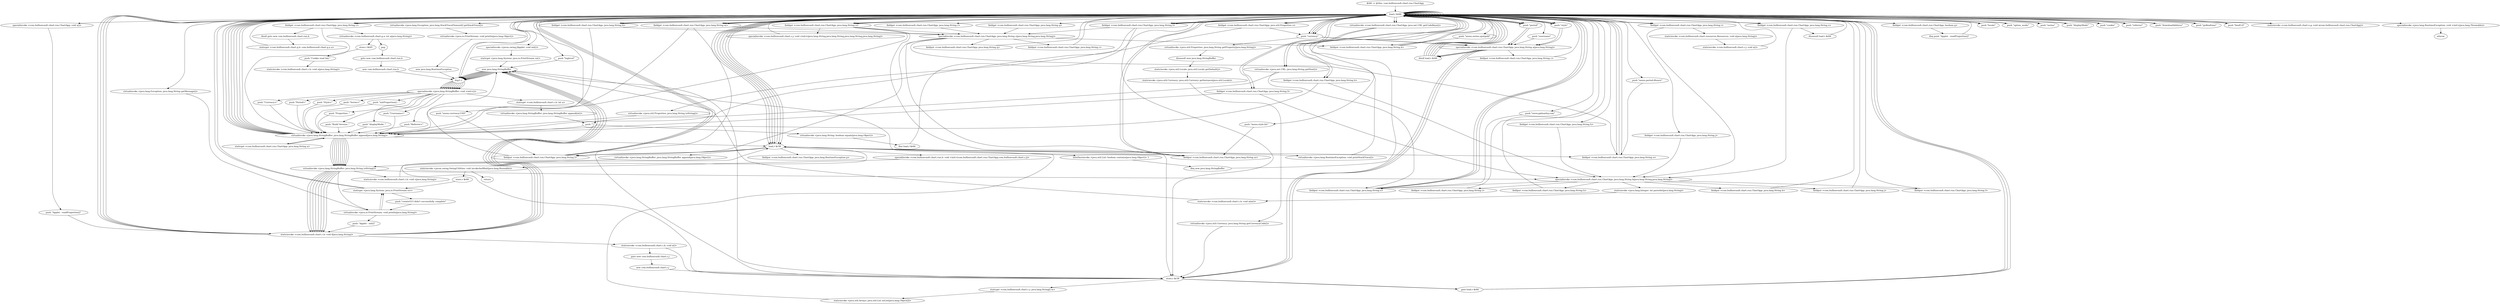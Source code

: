 digraph "" {
    "$r66 := @this: com.bullionvault.chart.run.ChartApp"
    "load.r $r66"
    "$r66 := @this: com.bullionvault.chart.run.ChartApp"->"load.r $r66";
    "specialinvoke <javax.swing.JApplet: void init()>"
    "load.r $r66"->"specialinvoke <javax.swing.JApplet: void init()>";
    "staticget <java.lang.System: java.io.PrintStream out>"
    "specialinvoke <javax.swing.JApplet: void init()>"->"staticget <java.lang.System: java.io.PrintStream out>";
    "new java.lang.StringBuffer"
    "staticget <java.lang.System: java.io.PrintStream out>"->"new java.lang.StringBuffer";
    "dup1.r"
    "new java.lang.StringBuffer"->"dup1.r";
    "specialinvoke <java.lang.StringBuffer: void <init>()>"
    "dup1.r"->"specialinvoke <java.lang.StringBuffer: void <init>()>";
    "push \"Build Version: \""
    "specialinvoke <java.lang.StringBuffer: void <init>()>"->"push \"Build Version: \"";
    "virtualinvoke <java.lang.StringBuffer: java.lang.StringBuffer append(java.lang.String)>"
    "push \"Build Version: \""->"virtualinvoke <java.lang.StringBuffer: java.lang.StringBuffer append(java.lang.String)>";
    "staticget <com.bullionvault.chart.run.ChartApp: java.lang.String a>"
    "virtualinvoke <java.lang.StringBuffer: java.lang.StringBuffer append(java.lang.String)>"->"staticget <com.bullionvault.chart.run.ChartApp: java.lang.String a>";
    "staticget <com.bullionvault.chart.run.ChartApp: java.lang.String a>"->"virtualinvoke <java.lang.StringBuffer: java.lang.StringBuffer append(java.lang.String)>";
    "virtualinvoke <java.lang.StringBuffer: java.lang.String toString()>"
    "virtualinvoke <java.lang.StringBuffer: java.lang.StringBuffer append(java.lang.String)>"->"virtualinvoke <java.lang.StringBuffer: java.lang.String toString()>";
    "virtualinvoke <java.io.PrintStream: void println(java.lang.String)>"
    "virtualinvoke <java.lang.StringBuffer: java.lang.String toString()>"->"virtualinvoke <java.io.PrintStream: void println(java.lang.String)>";
    "push \"Applet - init()\""
    "virtualinvoke <java.io.PrintStream: void println(java.lang.String)>"->"push \"Applet - init()\"";
    "staticinvoke <com.bullionvault.chart.c.h: void f(java.lang.String)>"
    "push \"Applet - init()\""->"staticinvoke <com.bullionvault.chart.c.h: void f(java.lang.String)>";
    "staticinvoke <com.bullionvault.chart.c.h: void f(java.lang.String)>"->"load.r $r66";
    "fieldget <com.bullionvault.chart.run.ChartApp: boolean g>"
    "load.r $r66"->"fieldget <com.bullionvault.chart.run.ChartApp: boolean g>";
    "ifeq push \"Applet - readProperties()\""
    "fieldget <com.bullionvault.chart.run.ChartApp: boolean g>"->"ifeq push \"Applet - readProperties()\"";
    "ifeq push \"Applet - readProperties()\""->"load.r $r66";
    "virtualinvoke <com.bullionvault.chart.run.ChartApp: java.net.URL getCodeBase()>"
    "load.r $r66"->"virtualinvoke <com.bullionvault.chart.run.ChartApp: java.net.URL getCodeBase()>";
    "virtualinvoke <java.net.URL: java.lang.String getHost()>"
    "virtualinvoke <com.bullionvault.chart.run.ChartApp: java.net.URL getCodeBase()>"->"virtualinvoke <java.net.URL: java.lang.String getHost()>";
    "push \"\""
    "virtualinvoke <java.net.URL: java.lang.String getHost()>"->"push \"\"";
    "virtualinvoke <java.lang.String: boolean equals(java.lang.Object)>"
    "push \"\""->"virtualinvoke <java.lang.String: boolean equals(java.lang.Object)>";
    "ifne load.r $r66"
    "virtualinvoke <java.lang.String: boolean equals(java.lang.Object)>"->"ifne load.r $r66";
    "ifne load.r $r66"->"load.r $r66";
    "load.r $r66"->"load.r $r66";
    "load.r $r66"->"virtualinvoke <com.bullionvault.chart.run.ChartApp: java.net.URL getCodeBase()>";
    "virtualinvoke <com.bullionvault.chart.run.ChartApp: java.net.URL getCodeBase()>"->"virtualinvoke <java.net.URL: java.lang.String getHost()>";
    "fieldput <com.bullionvault.chart.run.ChartApp: java.lang.String e>"
    "virtualinvoke <java.net.URL: java.lang.String getHost()>"->"fieldput <com.bullionvault.chart.run.ChartApp: java.lang.String e>";
    "fieldput <com.bullionvault.chart.run.ChartApp: java.lang.String e>"->"load.r $r66";
    "specialinvoke <com.bullionvault.chart.run.ChartApp: void a()>"
    "load.r $r66"->"specialinvoke <com.bullionvault.chart.run.ChartApp: void a()>";
    "push \"Applet - readProperties()\""
    "specialinvoke <com.bullionvault.chart.run.ChartApp: void a()>"->"push \"Applet - readProperties()\"";
    "push \"Applet - readProperties()\""->"staticinvoke <com.bullionvault.chart.c.h: void f(java.lang.String)>";
    "staticinvoke <com.bullionvault.chart.c.h: void f(java.lang.String)>"->"load.r $r66";
    "load.r $r66"->"load.r $r66";
    "push \"locale\""
    "load.r $r66"->"push \"locale\"";
    "push \"locale\""->"load.r $r66";
    "fieldget <com.bullionvault.chart.run.ChartApp: java.lang.String i>"
    "load.r $r66"->"fieldget <com.bullionvault.chart.run.ChartApp: java.lang.String i>";
    "specialinvoke <com.bullionvault.chart.run.ChartApp: java.lang.String b(java.lang.String,java.lang.String)>"
    "fieldget <com.bullionvault.chart.run.ChartApp: java.lang.String i>"->"specialinvoke <com.bullionvault.chart.run.ChartApp: java.lang.String b(java.lang.String,java.lang.String)>";
    "fieldput <com.bullionvault.chart.run.ChartApp: java.lang.String i>"
    "specialinvoke <com.bullionvault.chart.run.ChartApp: java.lang.String b(java.lang.String,java.lang.String)>"->"fieldput <com.bullionvault.chart.run.ChartApp: java.lang.String i>";
    "fieldput <com.bullionvault.chart.run.ChartApp: java.lang.String i>"->"load.r $r66";
    "load.r $r66"->"fieldget <com.bullionvault.chart.run.ChartApp: java.lang.String i>";
    "staticinvoke <com.bullionvault.chart.resources.Resources: void a(java.lang.String)>"
    "fieldget <com.bullionvault.chart.run.ChartApp: java.lang.String i>"->"staticinvoke <com.bullionvault.chart.resources.Resources: void a(java.lang.String)>";
    "staticinvoke <com.bullionvault.chart.c.j: void a()>"
    "staticinvoke <com.bullionvault.chart.resources.Resources: void a(java.lang.String)>"->"staticinvoke <com.bullionvault.chart.c.j: void a()>";
    "staticinvoke <com.bullionvault.chart.c.j: void a()>"->"load.r $r66";
    "load.r $r66"->"load.r $r66";
    "push \"option_mode\""
    "load.r $r66"->"push \"option_mode\"";
    "push \"option_mode\""->"load.r $r66";
    "fieldget <com.bullionvault.chart.run.ChartApp: java.lang.String h>"
    "load.r $r66"->"fieldget <com.bullionvault.chart.run.ChartApp: java.lang.String h>";
    "fieldget <com.bullionvault.chart.run.ChartApp: java.lang.String h>"->"specialinvoke <com.bullionvault.chart.run.ChartApp: java.lang.String b(java.lang.String,java.lang.String)>";
    "fieldput <com.bullionvault.chart.run.ChartApp: java.lang.String h>"
    "specialinvoke <com.bullionvault.chart.run.ChartApp: java.lang.String b(java.lang.String,java.lang.String)>"->"fieldput <com.bullionvault.chart.run.ChartApp: java.lang.String h>";
    "fieldput <com.bullionvault.chart.run.ChartApp: java.lang.String h>"->"load.r $r66";
    "push \"menu.series.spotgold\""
    "load.r $r66"->"push \"menu.series.spotgold\"";
    "fieldput <com.bullionvault.chart.run.ChartApp: java.lang.String k>"
    "push \"menu.series.spotgold\""->"fieldput <com.bullionvault.chart.run.ChartApp: java.lang.String k>";
    "fieldput <com.bullionvault.chart.run.ChartApp: java.lang.String k>"->"load.r $r66";
    "push \"menu.currency.USD\""
    "load.r $r66"->"push \"menu.currency.USD\"";
    "fieldput <com.bullionvault.chart.run.ChartApp: java.lang.String l>"
    "push \"menu.currency.USD\""->"fieldput <com.bullionvault.chart.run.ChartApp: java.lang.String l>";
    "fieldput <com.bullionvault.chart.run.ChartApp: java.lang.String l>"->"load.r $r66";
    "push \"menu.style.hlc\""
    "load.r $r66"->"push \"menu.style.hlc\"";
    "fieldput <com.bullionvault.chart.run.ChartApp: java.lang.String m>"
    "push \"menu.style.hlc\""->"fieldput <com.bullionvault.chart.run.ChartApp: java.lang.String m>";
    "fieldput <com.bullionvault.chart.run.ChartApp: java.lang.String m>"->"load.r $r66";
    "push \"menu.period.6hours\""
    "load.r $r66"->"push \"menu.period.6hours\"";
    "fieldput <com.bullionvault.chart.run.ChartApp: java.lang.String n>"
    "push \"menu.period.6hours\""->"fieldput <com.bullionvault.chart.run.ChartApp: java.lang.String n>";
    "fieldput <com.bullionvault.chart.run.ChartApp: java.lang.String n>"->"load.r $r66";
    "load.r $r66"->"load.r $r66";
    "push \"series\""
    "load.r $r66"->"push \"series\"";
    "push \"series\""->"load.r $r66";
    "fieldget <com.bullionvault.chart.run.ChartApp: java.lang.String k>"
    "load.r $r66"->"fieldget <com.bullionvault.chart.run.ChartApp: java.lang.String k>";
    "specialinvoke <com.bullionvault.chart.run.ChartApp: java.lang.String c(java.lang.String,java.lang.String)>"
    "fieldget <com.bullionvault.chart.run.ChartApp: java.lang.String k>"->"specialinvoke <com.bullionvault.chart.run.ChartApp: java.lang.String c(java.lang.String,java.lang.String)>";
    "specialinvoke <com.bullionvault.chart.run.ChartApp: java.lang.String c(java.lang.String,java.lang.String)>"->"fieldput <com.bullionvault.chart.run.ChartApp: java.lang.String k>";
    "fieldput <com.bullionvault.chart.run.ChartApp: java.lang.String k>"->"load.r $r66";
    "load.r $r66"->"load.r $r66";
    "push \"currency\""
    "load.r $r66"->"push \"currency\"";
    "push \"currency\""->"load.r $r66";
    "fieldget <com.bullionvault.chart.run.ChartApp: java.lang.String l>"
    "load.r $r66"->"fieldget <com.bullionvault.chart.run.ChartApp: java.lang.String l>";
    "fieldget <com.bullionvault.chart.run.ChartApp: java.lang.String l>"->"specialinvoke <com.bullionvault.chart.run.ChartApp: java.lang.String c(java.lang.String,java.lang.String)>";
    "specialinvoke <com.bullionvault.chart.run.ChartApp: java.lang.String c(java.lang.String,java.lang.String)>"->"fieldput <com.bullionvault.chart.run.ChartApp: java.lang.String l>";
    "fieldput <com.bullionvault.chart.run.ChartApp: java.lang.String l>"->"load.r $r66";
    "load.r $r66"->"load.r $r66";
    "push \"style\""
    "load.r $r66"->"push \"style\"";
    "push \"style\""->"load.r $r66";
    "fieldget <com.bullionvault.chart.run.ChartApp: java.lang.String m>"
    "load.r $r66"->"fieldget <com.bullionvault.chart.run.ChartApp: java.lang.String m>";
    "fieldget <com.bullionvault.chart.run.ChartApp: java.lang.String m>"->"specialinvoke <com.bullionvault.chart.run.ChartApp: java.lang.String c(java.lang.String,java.lang.String)>";
    "specialinvoke <com.bullionvault.chart.run.ChartApp: java.lang.String c(java.lang.String,java.lang.String)>"->"fieldput <com.bullionvault.chart.run.ChartApp: java.lang.String m>";
    "fieldput <com.bullionvault.chart.run.ChartApp: java.lang.String m>"->"load.r $r66";
    "load.r $r66"->"load.r $r66";
    "push \"period\""
    "load.r $r66"->"push \"period\"";
    "push \"period\""->"load.r $r66";
    "fieldget <com.bullionvault.chart.run.ChartApp: java.lang.String n>"
    "load.r $r66"->"fieldget <com.bullionvault.chart.run.ChartApp: java.lang.String n>";
    "fieldget <com.bullionvault.chart.run.ChartApp: java.lang.String n>"->"specialinvoke <com.bullionvault.chart.run.ChartApp: java.lang.String c(java.lang.String,java.lang.String)>";
    "specialinvoke <com.bullionvault.chart.run.ChartApp: java.lang.String c(java.lang.String,java.lang.String)>"->"fieldput <com.bullionvault.chart.run.ChartApp: java.lang.String n>";
    "fieldput <com.bullionvault.chart.run.ChartApp: java.lang.String n>"->"load.r $r66";
    "load.r $r66"->"load.r $r66";
    "push \"displayMode\""
    "load.r $r66"->"push \"displayMode\"";
    "push \"displayMode\""->"load.r $r66";
    "fieldget <com.bullionvault.chart.run.ChartApp: java.lang.String b>"
    "load.r $r66"->"fieldget <com.bullionvault.chart.run.ChartApp: java.lang.String b>";
    "fieldget <com.bullionvault.chart.run.ChartApp: java.lang.String b>"->"specialinvoke <com.bullionvault.chart.run.ChartApp: java.lang.String b(java.lang.String,java.lang.String)>";
    "fieldput <com.bullionvault.chart.run.ChartApp: java.lang.String b>"
    "specialinvoke <com.bullionvault.chart.run.ChartApp: java.lang.String b(java.lang.String,java.lang.String)>"->"fieldput <com.bullionvault.chart.run.ChartApp: java.lang.String b>";
    "fieldput <com.bullionvault.chart.run.ChartApp: java.lang.String b>"->"load.r $r66";
    "load.r $r66"->"load.r $r66";
    "push \"cookie\""
    "load.r $r66"->"push \"cookie\"";
    "push \"cookie\""->"load.r $r66";
    "fieldget <com.bullionvault.chart.run.ChartApp: java.lang.String j>"
    "load.r $r66"->"fieldget <com.bullionvault.chart.run.ChartApp: java.lang.String j>";
    "fieldget <com.bullionvault.chart.run.ChartApp: java.lang.String j>"->"specialinvoke <com.bullionvault.chart.run.ChartApp: java.lang.String b(java.lang.String,java.lang.String)>";
    "fieldput <com.bullionvault.chart.run.ChartApp: java.lang.String j>"
    "specialinvoke <com.bullionvault.chart.run.ChartApp: java.lang.String b(java.lang.String,java.lang.String)>"->"fieldput <com.bullionvault.chart.run.ChartApp: java.lang.String j>";
    "fieldput <com.bullionvault.chart.run.ChartApp: java.lang.String j>"->"load.r $r66";
    "load.r $r66"->"load.r $r66";
    "push \"referrer\""
    "load.r $r66"->"push \"referrer\"";
    "push \"referrer\""->"load.r $r66";
    "fieldget <com.bullionvault.chart.run.ChartApp: java.lang.String f>"
    "load.r $r66"->"fieldget <com.bullionvault.chart.run.ChartApp: java.lang.String f>";
    "fieldget <com.bullionvault.chart.run.ChartApp: java.lang.String f>"->"specialinvoke <com.bullionvault.chart.run.ChartApp: java.lang.String b(java.lang.String,java.lang.String)>";
    "fieldput <com.bullionvault.chart.run.ChartApp: java.lang.String f>"
    "specialinvoke <com.bullionvault.chart.run.ChartApp: java.lang.String b(java.lang.String,java.lang.String)>"->"fieldput <com.bullionvault.chart.run.ChartApp: java.lang.String f>";
    "fieldput <com.bullionvault.chart.run.ChartApp: java.lang.String f>"->"load.r $r66";
    "load.r $r66"->"load.r $r66";
    "push \"downloadAddress\""
    "load.r $r66"->"push \"downloadAddress\"";
    "push \"downloadAddress\""->"load.r $r66";
    "fieldget <com.bullionvault.chart.run.ChartApp: java.lang.String e>"
    "load.r $r66"->"fieldget <com.bullionvault.chart.run.ChartApp: java.lang.String e>";
    "fieldget <com.bullionvault.chart.run.ChartApp: java.lang.String e>"->"specialinvoke <com.bullionvault.chart.run.ChartApp: java.lang.String b(java.lang.String,java.lang.String)>";
    "specialinvoke <com.bullionvault.chart.run.ChartApp: java.lang.String b(java.lang.String,java.lang.String)>"->"fieldput <com.bullionvault.chart.run.ChartApp: java.lang.String e>";
    "fieldput <com.bullionvault.chart.run.ChartApp: java.lang.String e>"->"load.r $r66";
    "load.r $r66"->"load.r $r66";
    "push \"goRealtime\""
    "load.r $r66"->"push \"goRealtime\"";
    "push \"goRealtime\""->"load.r $r66";
    "fieldget <com.bullionvault.chart.run.ChartApp: java.lang.String q>"
    "load.r $r66"->"fieldget <com.bullionvault.chart.run.ChartApp: java.lang.String q>";
    "fieldget <com.bullionvault.chart.run.ChartApp: java.lang.String q>"->"specialinvoke <com.bullionvault.chart.run.ChartApp: java.lang.String c(java.lang.String,java.lang.String)>";
    "fieldput <com.bullionvault.chart.run.ChartApp: java.lang.String q>"
    "specialinvoke <com.bullionvault.chart.run.ChartApp: java.lang.String c(java.lang.String,java.lang.String)>"->"fieldput <com.bullionvault.chart.run.ChartApp: java.lang.String q>";
    "fieldput <com.bullionvault.chart.run.ChartApp: java.lang.String q>"->"load.r $r66";
    "load.r $r66"->"load.r $r66";
    "push \"feedUrl\""
    "load.r $r66"->"push \"feedUrl\"";
    "push \"feedUrl\""->"load.r $r66";
    "fieldget <com.bullionvault.chart.run.ChartApp: java.lang.String r>"
    "load.r $r66"->"fieldget <com.bullionvault.chart.run.ChartApp: java.lang.String r>";
    "fieldget <com.bullionvault.chart.run.ChartApp: java.lang.String r>"->"specialinvoke <com.bullionvault.chart.run.ChartApp: java.lang.String c(java.lang.String,java.lang.String)>";
    "fieldput <com.bullionvault.chart.run.ChartApp: java.lang.String r>"
    "specialinvoke <com.bullionvault.chart.run.ChartApp: java.lang.String c(java.lang.String,java.lang.String)>"->"fieldput <com.bullionvault.chart.run.ChartApp: java.lang.String r>";
    "fieldput <com.bullionvault.chart.run.ChartApp: java.lang.String r>"->"load.r $r66";
    "push \"loglevel\""
    "load.r $r66"->"push \"loglevel\"";
    "push \"loglevel\""->"new java.lang.StringBuffer";
    "new java.lang.StringBuffer"->"dup1.r";
    "dup1.r"->"specialinvoke <java.lang.StringBuffer: void <init>()>";
    "staticget <com.bullionvault.chart.c.h: int a>"
    "specialinvoke <java.lang.StringBuffer: void <init>()>"->"staticget <com.bullionvault.chart.c.h: int a>";
    "virtualinvoke <java.lang.StringBuffer: java.lang.StringBuffer append(int)>"
    "staticget <com.bullionvault.chart.c.h: int a>"->"virtualinvoke <java.lang.StringBuffer: java.lang.StringBuffer append(int)>";
    "virtualinvoke <java.lang.StringBuffer: java.lang.StringBuffer append(int)>"->"push \"\"";
    "push \"\""->"virtualinvoke <java.lang.StringBuffer: java.lang.StringBuffer append(java.lang.String)>";
    "virtualinvoke <java.lang.StringBuffer: java.lang.StringBuffer append(java.lang.String)>"->"virtualinvoke <java.lang.StringBuffer: java.lang.String toString()>";
    "virtualinvoke <java.lang.StringBuffer: java.lang.String toString()>"->"specialinvoke <com.bullionvault.chart.run.ChartApp: java.lang.String b(java.lang.String,java.lang.String)>";
    "staticinvoke <java.lang.Integer: int parseInt(java.lang.String)>"
    "specialinvoke <com.bullionvault.chart.run.ChartApp: java.lang.String b(java.lang.String,java.lang.String)>"->"staticinvoke <java.lang.Integer: int parseInt(java.lang.String)>";
    "staticinvoke <com.bullionvault.chart.c.h: void a(int)>"
    "staticinvoke <java.lang.Integer: int parseInt(java.lang.String)>"->"staticinvoke <com.bullionvault.chart.c.h: void a(int)>";
    "staticinvoke <com.bullionvault.chart.c.h: void a(int)>"->"new java.lang.StringBuffer";
    "new java.lang.StringBuffer"->"dup1.r";
    "dup1.r"->"specialinvoke <java.lang.StringBuffer: void <init>()>";
    "push \"Properties: \""
    "specialinvoke <java.lang.StringBuffer: void <init>()>"->"push \"Properties: \"";
    "push \"Properties: \""->"virtualinvoke <java.lang.StringBuffer: java.lang.StringBuffer append(java.lang.String)>";
    "virtualinvoke <java.lang.StringBuffer: java.lang.StringBuffer append(java.lang.String)>"->"load.r $r66";
    "fieldget <com.bullionvault.chart.run.ChartApp: java.util.Properties o>"
    "load.r $r66"->"fieldget <com.bullionvault.chart.run.ChartApp: java.util.Properties o>";
    "virtualinvoke <java.util.Properties: java.lang.String toString()>"
    "fieldget <com.bullionvault.chart.run.ChartApp: java.util.Properties o>"->"virtualinvoke <java.util.Properties: java.lang.String toString()>";
    "virtualinvoke <java.util.Properties: java.lang.String toString()>"->"virtualinvoke <java.lang.StringBuffer: java.lang.StringBuffer append(java.lang.String)>";
    "virtualinvoke <java.lang.StringBuffer: java.lang.StringBuffer append(java.lang.String)>"->"virtualinvoke <java.lang.StringBuffer: java.lang.String toString()>";
    "virtualinvoke <java.lang.StringBuffer: java.lang.String toString()>"->"staticinvoke <com.bullionvault.chart.c.h: void f(java.lang.String)>";
    "staticinvoke <com.bullionvault.chart.c.h: void f(java.lang.String)>"->"load.r $r66";
    "load.r $r66"->"fieldget <com.bullionvault.chart.run.ChartApp: java.util.Properties o>";
    "fieldget <com.bullionvault.chart.run.ChartApp: java.util.Properties o>"->"push \"currency\"";
    "virtualinvoke <java.util.Properties: java.lang.String getProperty(java.lang.String)>"
    "push \"currency\""->"virtualinvoke <java.util.Properties: java.lang.String getProperty(java.lang.String)>";
    "ifnonnull new java.lang.StringBuffer"
    "virtualinvoke <java.util.Properties: java.lang.String getProperty(java.lang.String)>"->"ifnonnull new java.lang.StringBuffer";
    "staticinvoke <java.util.Locale: java.util.Locale getDefault()>"
    "ifnonnull new java.lang.StringBuffer"->"staticinvoke <java.util.Locale: java.util.Locale getDefault()>";
    "staticinvoke <java.util.Currency: java.util.Currency getInstance(java.util.Locale)>"
    "staticinvoke <java.util.Locale: java.util.Locale getDefault()>"->"staticinvoke <java.util.Currency: java.util.Currency getInstance(java.util.Locale)>";
    "virtualinvoke <java.util.Currency: java.lang.String getCurrencyCode()>"
    "staticinvoke <java.util.Currency: java.util.Currency getInstance(java.util.Locale)>"->"virtualinvoke <java.util.Currency: java.lang.String getCurrencyCode()>";
    "store.r $r38"
    "virtualinvoke <java.util.Currency: java.lang.String getCurrencyCode()>"->"store.r $r38";
    "staticget <com.bullionvault.chart.c.j: java.lang.String[] m>"
    "store.r $r38"->"staticget <com.bullionvault.chart.c.j: java.lang.String[] m>";
    "staticinvoke <java.util.Arrays: java.util.List asList(java.lang.Object[])>"
    "staticget <com.bullionvault.chart.c.j: java.lang.String[] m>"->"staticinvoke <java.util.Arrays: java.util.List asList(java.lang.Object[])>";
    "load.r $r38"
    "staticinvoke <java.util.Arrays: java.util.List asList(java.lang.Object[])>"->"load.r $r38";
    "interfaceinvoke <java.util.List: boolean contains(java.lang.Object)> 1"
    "load.r $r38"->"interfaceinvoke <java.util.List: boolean contains(java.lang.Object)> 1";
    "ifeq new java.lang.StringBuffer"
    "interfaceinvoke <java.util.List: boolean contains(java.lang.Object)> 1"->"ifeq new java.lang.StringBuffer";
    "ifeq new java.lang.StringBuffer"->"load.r $r66";
    "load.r $r66"->"load.r $r38";
    "load.r $r38"->"fieldput <com.bullionvault.chart.run.ChartApp: java.lang.String l>";
    "fieldput <com.bullionvault.chart.run.ChartApp: java.lang.String l>"->"new java.lang.StringBuffer";
    "new java.lang.StringBuffer"->"dup1.r";
    "dup1.r"->"specialinvoke <java.lang.StringBuffer: void <init>()>";
    "push \"displayMode: \""
    "specialinvoke <java.lang.StringBuffer: void <init>()>"->"push \"displayMode: \"";
    "push \"displayMode: \""->"virtualinvoke <java.lang.StringBuffer: java.lang.StringBuffer append(java.lang.String)>";
    "virtualinvoke <java.lang.StringBuffer: java.lang.StringBuffer append(java.lang.String)>"->"load.r $r66";
    "load.r $r66"->"fieldget <com.bullionvault.chart.run.ChartApp: java.lang.String b>";
    "fieldget <com.bullionvault.chart.run.ChartApp: java.lang.String b>"->"virtualinvoke <java.lang.StringBuffer: java.lang.StringBuffer append(java.lang.String)>";
    "virtualinvoke <java.lang.StringBuffer: java.lang.StringBuffer append(java.lang.String)>"->"virtualinvoke <java.lang.StringBuffer: java.lang.String toString()>";
    "virtualinvoke <java.lang.StringBuffer: java.lang.String toString()>"->"staticinvoke <com.bullionvault.chart.c.h: void f(java.lang.String)>";
    "staticinvoke <com.bullionvault.chart.c.h: void f(java.lang.String)>"->"load.r $r66";
    "load.r $r66"->"push \"currency\"";
    "specialinvoke <com.bullionvault.chart.run.ChartApp: java.lang.String a(java.lang.String)>"
    "push \"currency\""->"specialinvoke <com.bullionvault.chart.run.ChartApp: java.lang.String a(java.lang.String)>";
    "ifnull load.r $r66"
    "specialinvoke <com.bullionvault.chart.run.ChartApp: java.lang.String a(java.lang.String)>"->"ifnull load.r $r66";
    "ifnull load.r $r66"->"load.r $r66";
    "load.r $r66"->"push \"currency\"";
    "push \"currency\""->"specialinvoke <com.bullionvault.chart.run.ChartApp: java.lang.String a(java.lang.String)>";
    "specialinvoke <com.bullionvault.chart.run.ChartApp: java.lang.String a(java.lang.String)>"->"store.r $r38";
    "goto load.r $r66"
    "store.r $r38"->"goto load.r $r66";
    "goto load.r $r66"->"load.r $r66";
    "load.r $r66"->"load.r $r38";
    "load.r $r38"->"fieldput <com.bullionvault.chart.run.ChartApp: java.lang.String l>";
    "fieldput <com.bullionvault.chart.run.ChartApp: java.lang.String l>"->"load.r $r66";
    "load.r $r66"->"push \"period\"";
    "push \"period\""->"specialinvoke <com.bullionvault.chart.run.ChartApp: java.lang.String a(java.lang.String)>";
    "specialinvoke <com.bullionvault.chart.run.ChartApp: java.lang.String a(java.lang.String)>"->"ifnull load.r $r66";
    "ifnull load.r $r66"->"load.r $r66";
    "load.r $r66"->"push \"period\"";
    "push \"period\""->"specialinvoke <com.bullionvault.chart.run.ChartApp: java.lang.String a(java.lang.String)>";
    "specialinvoke <com.bullionvault.chart.run.ChartApp: java.lang.String a(java.lang.String)>"->"store.r $r38";
    "store.r $r38"->"goto load.r $r66";
    "goto load.r $r66"->"load.r $r66";
    "load.r $r66"->"load.r $r38";
    "load.r $r38"->"fieldput <com.bullionvault.chart.run.ChartApp: java.lang.String n>";
    "fieldput <com.bullionvault.chart.run.ChartApp: java.lang.String n>"->"load.r $r66";
    "load.r $r66"->"push \"style\"";
    "push \"style\""->"specialinvoke <com.bullionvault.chart.run.ChartApp: java.lang.String a(java.lang.String)>";
    "specialinvoke <com.bullionvault.chart.run.ChartApp: java.lang.String a(java.lang.String)>"->"ifnull load.r $r66";
    "ifnull load.r $r66"->"load.r $r66";
    "load.r $r66"->"push \"style\"";
    "push \"style\""->"specialinvoke <com.bullionvault.chart.run.ChartApp: java.lang.String a(java.lang.String)>";
    "specialinvoke <com.bullionvault.chart.run.ChartApp: java.lang.String a(java.lang.String)>"->"store.r $r38";
    "store.r $r38"->"goto load.r $r66";
    "goto load.r $r66"->"load.r $r66";
    "load.r $r66"->"load.r $r38";
    "load.r $r38"->"fieldput <com.bullionvault.chart.run.ChartApp: java.lang.String m>";
    "fieldput <com.bullionvault.chart.run.ChartApp: java.lang.String m>"->"new java.lang.StringBuffer";
    "new java.lang.StringBuffer"->"dup1.r";
    "dup1.r"->"specialinvoke <java.lang.StringBuffer: void <init>()>";
    "push \"Username=\""
    "specialinvoke <java.lang.StringBuffer: void <init>()>"->"push \"Username=\"";
    "push \"Username=\""->"virtualinvoke <java.lang.StringBuffer: java.lang.StringBuffer append(java.lang.String)>";
    "virtualinvoke <java.lang.StringBuffer: java.lang.StringBuffer append(java.lang.String)>"->"load.r $r66";
    "fieldget <com.bullionvault.chart.run.ChartApp: java.lang.String c>"
    "load.r $r66"->"fieldget <com.bullionvault.chart.run.ChartApp: java.lang.String c>";
    "fieldget <com.bullionvault.chart.run.ChartApp: java.lang.String c>"->"virtualinvoke <java.lang.StringBuffer: java.lang.StringBuffer append(java.lang.String)>";
    "virtualinvoke <java.lang.StringBuffer: java.lang.StringBuffer append(java.lang.String)>"->"virtualinvoke <java.lang.StringBuffer: java.lang.String toString()>";
    "virtualinvoke <java.lang.StringBuffer: java.lang.String toString()>"->"staticinvoke <com.bullionvault.chart.c.h: void f(java.lang.String)>";
    "staticinvoke <com.bullionvault.chart.c.h: void f(java.lang.String)>"->"new java.lang.StringBuffer";
    "new java.lang.StringBuffer"->"dup1.r";
    "dup1.r"->"specialinvoke <java.lang.StringBuffer: void <init>()>";
    "push \"Referrer=\""
    "specialinvoke <java.lang.StringBuffer: void <init>()>"->"push \"Referrer=\"";
    "push \"Referrer=\""->"virtualinvoke <java.lang.StringBuffer: java.lang.StringBuffer append(java.lang.String)>";
    "virtualinvoke <java.lang.StringBuffer: java.lang.StringBuffer append(java.lang.String)>"->"load.r $r66";
    "load.r $r66"->"fieldget <com.bullionvault.chart.run.ChartApp: java.lang.String f>";
    "fieldget <com.bullionvault.chart.run.ChartApp: java.lang.String f>"->"virtualinvoke <java.lang.StringBuffer: java.lang.StringBuffer append(java.lang.String)>";
    "virtualinvoke <java.lang.StringBuffer: java.lang.StringBuffer append(java.lang.String)>"->"virtualinvoke <java.lang.StringBuffer: java.lang.String toString()>";
    "virtualinvoke <java.lang.StringBuffer: java.lang.String toString()>"->"staticinvoke <com.bullionvault.chart.c.h: void f(java.lang.String)>";
    "staticinvoke <com.bullionvault.chart.c.h: void f(java.lang.String)>"->"new java.lang.StringBuffer";
    "new java.lang.StringBuffer"->"dup1.r";
    "dup1.r"->"specialinvoke <java.lang.StringBuffer: void <init>()>";
    "push \"Currency=\""
    "specialinvoke <java.lang.StringBuffer: void <init>()>"->"push \"Currency=\"";
    "push \"Currency=\""->"virtualinvoke <java.lang.StringBuffer: java.lang.StringBuffer append(java.lang.String)>";
    "virtualinvoke <java.lang.StringBuffer: java.lang.StringBuffer append(java.lang.String)>"->"load.r $r66";
    "load.r $r66"->"fieldget <com.bullionvault.chart.run.ChartApp: java.lang.String l>";
    "fieldget <com.bullionvault.chart.run.ChartApp: java.lang.String l>"->"virtualinvoke <java.lang.StringBuffer: java.lang.StringBuffer append(java.lang.String)>";
    "virtualinvoke <java.lang.StringBuffer: java.lang.StringBuffer append(java.lang.String)>"->"virtualinvoke <java.lang.StringBuffer: java.lang.String toString()>";
    "virtualinvoke <java.lang.StringBuffer: java.lang.String toString()>"->"staticinvoke <com.bullionvault.chart.c.h: void f(java.lang.String)>";
    "staticinvoke <com.bullionvault.chart.c.h: void f(java.lang.String)>"->"new java.lang.StringBuffer";
    "new java.lang.StringBuffer"->"dup1.r";
    "dup1.r"->"specialinvoke <java.lang.StringBuffer: void <init>()>";
    "push \"Period=\""
    "specialinvoke <java.lang.StringBuffer: void <init>()>"->"push \"Period=\"";
    "push \"Period=\""->"virtualinvoke <java.lang.StringBuffer: java.lang.StringBuffer append(java.lang.String)>";
    "virtualinvoke <java.lang.StringBuffer: java.lang.StringBuffer append(java.lang.String)>"->"load.r $r66";
    "load.r $r66"->"fieldget <com.bullionvault.chart.run.ChartApp: java.lang.String n>";
    "fieldget <com.bullionvault.chart.run.ChartApp: java.lang.String n>"->"virtualinvoke <java.lang.StringBuffer: java.lang.StringBuffer append(java.lang.String)>";
    "virtualinvoke <java.lang.StringBuffer: java.lang.StringBuffer append(java.lang.String)>"->"virtualinvoke <java.lang.StringBuffer: java.lang.String toString()>";
    "virtualinvoke <java.lang.StringBuffer: java.lang.String toString()>"->"staticinvoke <com.bullionvault.chart.c.h: void f(java.lang.String)>";
    "staticinvoke <com.bullionvault.chart.c.h: void f(java.lang.String)>"->"new java.lang.StringBuffer";
    "new java.lang.StringBuffer"->"dup1.r";
    "dup1.r"->"specialinvoke <java.lang.StringBuffer: void <init>()>";
    "push \"Style=\""
    "specialinvoke <java.lang.StringBuffer: void <init>()>"->"push \"Style=\"";
    "push \"Style=\""->"virtualinvoke <java.lang.StringBuffer: java.lang.StringBuffer append(java.lang.String)>";
    "virtualinvoke <java.lang.StringBuffer: java.lang.StringBuffer append(java.lang.String)>"->"load.r $r66";
    "load.r $r66"->"fieldget <com.bullionvault.chart.run.ChartApp: java.lang.String m>";
    "fieldget <com.bullionvault.chart.run.ChartApp: java.lang.String m>"->"virtualinvoke <java.lang.StringBuffer: java.lang.StringBuffer append(java.lang.String)>";
    "virtualinvoke <java.lang.StringBuffer: java.lang.StringBuffer append(java.lang.String)>"->"virtualinvoke <java.lang.StringBuffer: java.lang.String toString()>";
    "virtualinvoke <java.lang.StringBuffer: java.lang.String toString()>"->"staticinvoke <com.bullionvault.chart.c.h: void f(java.lang.String)>";
    "staticinvoke <com.bullionvault.chart.c.h: void f(java.lang.String)>"->"new java.lang.StringBuffer";
    "new java.lang.StringBuffer"->"dup1.r";
    "dup1.r"->"specialinvoke <java.lang.StringBuffer: void <init>()>";
    "push \"Series=\""
    "specialinvoke <java.lang.StringBuffer: void <init>()>"->"push \"Series=\"";
    "push \"Series=\""->"virtualinvoke <java.lang.StringBuffer: java.lang.StringBuffer append(java.lang.String)>";
    "virtualinvoke <java.lang.StringBuffer: java.lang.StringBuffer append(java.lang.String)>"->"load.r $r66";
    "load.r $r66"->"fieldget <com.bullionvault.chart.run.ChartApp: java.lang.String k>";
    "fieldget <com.bullionvault.chart.run.ChartApp: java.lang.String k>"->"virtualinvoke <java.lang.StringBuffer: java.lang.StringBuffer append(java.lang.String)>";
    "virtualinvoke <java.lang.StringBuffer: java.lang.StringBuffer append(java.lang.String)>"->"virtualinvoke <java.lang.StringBuffer: java.lang.String toString()>";
    "virtualinvoke <java.lang.StringBuffer: java.lang.String toString()>"->"staticinvoke <com.bullionvault.chart.c.h: void f(java.lang.String)>";
    "staticinvoke <com.bullionvault.chart.c.k: void a()>"
    "staticinvoke <com.bullionvault.chart.c.h: void f(java.lang.String)>"->"staticinvoke <com.bullionvault.chart.c.k: void a()>";
    "goto new com.bullionvault.chart.c.j"
    "staticinvoke <com.bullionvault.chart.c.k: void a()>"->"goto new com.bullionvault.chart.c.j";
    "new com.bullionvault.chart.c.j"
    "goto new com.bullionvault.chart.c.j"->"new com.bullionvault.chart.c.j";
    "new com.bullionvault.chart.c.j"->"store.r $r38";
    "store.r $r38"->"load.r $r38";
    "load.r $r38"->"load.r $r66";
    "load.r $r66"->"fieldget <com.bullionvault.chart.run.ChartApp: java.lang.String k>";
    "fieldget <com.bullionvault.chart.run.ChartApp: java.lang.String k>"->"load.r $r66";
    "load.r $r66"->"fieldget <com.bullionvault.chart.run.ChartApp: java.lang.String l>";
    "fieldget <com.bullionvault.chart.run.ChartApp: java.lang.String l>"->"load.r $r66";
    "load.r $r66"->"fieldget <com.bullionvault.chart.run.ChartApp: java.lang.String m>";
    "fieldget <com.bullionvault.chart.run.ChartApp: java.lang.String m>"->"load.r $r66";
    "load.r $r66"->"fieldget <com.bullionvault.chart.run.ChartApp: java.lang.String n>";
    "specialinvoke <com.bullionvault.chart.c.j: void <init>(java.lang.String,java.lang.String,java.lang.String,java.lang.String)>"
    "fieldget <com.bullionvault.chart.run.ChartApp: java.lang.String n>"->"specialinvoke <com.bullionvault.chart.c.j: void <init>(java.lang.String,java.lang.String,java.lang.String,java.lang.String)>";
    "specialinvoke <com.bullionvault.chart.c.j: void <init>(java.lang.String,java.lang.String,java.lang.String,java.lang.String)>"->"load.r $r66";
    "load.r $r66"->"fieldget <com.bullionvault.chart.run.ChartApp: java.lang.String e>";
    "ifnonnull load.r $r66"
    "fieldget <com.bullionvault.chart.run.ChartApp: java.lang.String e>"->"ifnonnull load.r $r66";
    "ifnonnull load.r $r66"->"load.r $r66";
    "push \"www.galmarley.com\""
    "load.r $r66"->"push \"www.galmarley.com\"";
    "push \"www.galmarley.com\""->"fieldput <com.bullionvault.chart.run.ChartApp: java.lang.String e>";
    "fieldput <com.bullionvault.chart.run.ChartApp: java.lang.String e>"->"load.r $r66";
    "staticinvoke <com.bullionvault.chart.e.g: void a(com.bullionvault.chart.run.ChartApp)>"
    "load.r $r66"->"staticinvoke <com.bullionvault.chart.e.g: void a(com.bullionvault.chart.run.ChartApp)>";
    "staticinvoke <com.bullionvault.chart.e.g: void a(com.bullionvault.chart.run.ChartApp)>"->"load.r $r66";
    "load.r $r66"->"load.r $r66";
    "push \"username\""
    "load.r $r66"->"push \"username\"";
    "push \"username\""->"specialinvoke <com.bullionvault.chart.run.ChartApp: java.lang.String a(java.lang.String)>";
    "fieldput <com.bullionvault.chart.run.ChartApp: java.lang.String c>"
    "specialinvoke <com.bullionvault.chart.run.ChartApp: java.lang.String a(java.lang.String)>"->"fieldput <com.bullionvault.chart.run.ChartApp: java.lang.String c>";
    "fieldput <com.bullionvault.chart.run.ChartApp: java.lang.String c>"->"load.r $r66";
    "load.r $r66"->"fieldget <com.bullionvault.chart.run.ChartApp: java.lang.String c>";
    "ifnull goto new com.bullionvault.chart.run.b"
    "fieldget <com.bullionvault.chart.run.ChartApp: java.lang.String c>"->"ifnull goto new com.bullionvault.chart.run.b";
    "staticget <com.bullionvault.chart.g.b: com.bullionvault.chart.g.a a>"
    "ifnull goto new com.bullionvault.chart.run.b"->"staticget <com.bullionvault.chart.g.b: com.bullionvault.chart.g.a a>";
    "staticget <com.bullionvault.chart.g.b: com.bullionvault.chart.g.a a>"->"load.r $r66";
    "load.r $r66"->"fieldget <com.bullionvault.chart.run.ChartApp: java.lang.String c>";
    "virtualinvoke <com.bullionvault.chart.g.a: int a(java.lang.String)>"
    "fieldget <com.bullionvault.chart.run.ChartApp: java.lang.String c>"->"virtualinvoke <com.bullionvault.chart.g.a: int a(java.lang.String)>";
    "pop"
    "virtualinvoke <com.bullionvault.chart.g.a: int a(java.lang.String)>"->"pop";
    "goto new com.bullionvault.chart.run.b"
    "pop"->"goto new com.bullionvault.chart.run.b";
    "new com.bullionvault.chart.run.b"
    "goto new com.bullionvault.chart.run.b"->"new com.bullionvault.chart.run.b";
    "new com.bullionvault.chart.run.b"->"dup1.r";
    "dup1.r"->"load.r $r66";
    "load.r $r66"->"load.r $r38";
    "specialinvoke <com.bullionvault.chart.run.b: void <init>(com.bullionvault.chart.run.ChartApp,com.bullionvault.chart.c.j)>"
    "load.r $r38"->"specialinvoke <com.bullionvault.chart.run.b: void <init>(com.bullionvault.chart.run.ChartApp,com.bullionvault.chart.c.j)>";
    "staticinvoke <javax.swing.SwingUtilities: void invokeAndWait(java.lang.Runnable)>"
    "specialinvoke <com.bullionvault.chart.run.b: void <init>(com.bullionvault.chart.run.ChartApp,com.bullionvault.chart.c.j)>"->"staticinvoke <javax.swing.SwingUtilities: void invokeAndWait(java.lang.Runnable)>";
    "return"
    "staticinvoke <javax.swing.SwingUtilities: void invokeAndWait(java.lang.Runnable)>"->"return";
    "store.r $r66"
    "staticinvoke <javax.swing.SwingUtilities: void invokeAndWait(java.lang.Runnable)>"->"store.r $r66";
    "staticget <java.lang.System: java.io.PrintStream err>"
    "store.r $r66"->"staticget <java.lang.System: java.io.PrintStream err>";
    "push \"createGUI didn\'t successfully complete\""
    "staticget <java.lang.System: java.io.PrintStream err>"->"push \"createGUI didn\'t successfully complete\"";
    "push \"createGUI didn\'t successfully complete\""->"virtualinvoke <java.io.PrintStream: void println(java.lang.String)>";
    "virtualinvoke <java.io.PrintStream: void println(java.lang.String)>"->"staticget <java.lang.System: java.io.PrintStream err>";
    "staticget <java.lang.System: java.io.PrintStream err>"->"load.r $r66";
    "virtualinvoke <java.lang.Exception: java.lang.String getMessage()>"
    "load.r $r66"->"virtualinvoke <java.lang.Exception: java.lang.String getMessage()>";
    "virtualinvoke <java.lang.Exception: java.lang.String getMessage()>"->"virtualinvoke <java.io.PrintStream: void println(java.lang.String)>";
    "virtualinvoke <java.io.PrintStream: void println(java.lang.String)>"->"staticget <java.lang.System: java.io.PrintStream err>";
    "staticget <java.lang.System: java.io.PrintStream err>"->"load.r $r66";
    "virtualinvoke <java.lang.Exception: java.lang.StackTraceElement[] getStackTrace()>"
    "load.r $r66"->"virtualinvoke <java.lang.Exception: java.lang.StackTraceElement[] getStackTrace()>";
    "virtualinvoke <java.io.PrintStream: void println(java.lang.Object)>"
    "virtualinvoke <java.lang.Exception: java.lang.StackTraceElement[] getStackTrace()>"->"virtualinvoke <java.io.PrintStream: void println(java.lang.Object)>";
    "new java.lang.RuntimeException"
    "virtualinvoke <java.io.PrintStream: void println(java.lang.Object)>"->"new java.lang.RuntimeException";
    "new java.lang.RuntimeException"->"dup1.r";
    "dup1.r"->"load.r $r66";
    "specialinvoke <java.lang.RuntimeException: void <init>(java.lang.Throwable)>"
    "load.r $r66"->"specialinvoke <java.lang.RuntimeException: void <init>(java.lang.Throwable)>";
    "athrow"
    "specialinvoke <java.lang.RuntimeException: void <init>(java.lang.Throwable)>"->"athrow";
    "store.r $r65"
    "virtualinvoke <com.bullionvault.chart.g.a: int a(java.lang.String)>"->"store.r $r65";
    "push \"Cookie read fail.\""
    "store.r $r65"->"push \"Cookie read fail.\"";
    "staticinvoke <com.bullionvault.chart.c.h: void e(java.lang.String)>"
    "push \"Cookie read fail.\""->"staticinvoke <com.bullionvault.chart.c.h: void e(java.lang.String)>";
    "staticinvoke <com.bullionvault.chart.c.k: void a()>"->"store.r $r38";
    "store.r $r38"->"new java.lang.StringBuffer";
    "new java.lang.StringBuffer"->"dup1.r";
    "dup1.r"->"specialinvoke <java.lang.StringBuffer: void <init>()>";
    "push \"initProperties() - \""
    "specialinvoke <java.lang.StringBuffer: void <init>()>"->"push \"initProperties() - \"";
    "push \"initProperties() - \""->"virtualinvoke <java.lang.StringBuffer: java.lang.StringBuffer append(java.lang.String)>";
    "virtualinvoke <java.lang.StringBuffer: java.lang.StringBuffer append(java.lang.String)>"->"load.r $r38";
    "virtualinvoke <java.lang.StringBuffer: java.lang.StringBuffer append(java.lang.Object)>"
    "load.r $r38"->"virtualinvoke <java.lang.StringBuffer: java.lang.StringBuffer append(java.lang.Object)>";
    "virtualinvoke <java.lang.StringBuffer: java.lang.StringBuffer append(java.lang.Object)>"->"virtualinvoke <java.lang.StringBuffer: java.lang.String toString()>";
    "staticinvoke <com.bullionvault.chart.c.h: void c(java.lang.String)>"
    "virtualinvoke <java.lang.StringBuffer: java.lang.String toString()>"->"staticinvoke <com.bullionvault.chart.c.h: void c(java.lang.String)>";
    "staticinvoke <com.bullionvault.chart.c.h: void c(java.lang.String)>"->"load.r $r38";
    "virtualinvoke <java.lang.RuntimeException: void printStackTrace()>"
    "load.r $r38"->"virtualinvoke <java.lang.RuntimeException: void printStackTrace()>";
    "virtualinvoke <java.lang.RuntimeException: void printStackTrace()>"->"load.r $r66";
    "load.r $r66"->"load.r $r38";
    "fieldput <com.bullionvault.chart.run.ChartApp: java.lang.RuntimeException p>"
    "load.r $r38"->"fieldput <com.bullionvault.chart.run.ChartApp: java.lang.RuntimeException p>";
    "ifnull load.r $r66"->"load.r $r66";
    "load.r $r66"->"fieldget <com.bullionvault.chart.run.ChartApp: java.lang.String m>";
    "fieldget <com.bullionvault.chart.run.ChartApp: java.lang.String m>"->"store.r $r38";
    "ifnull load.r $r66"->"load.r $r66";
    "load.r $r66"->"fieldget <com.bullionvault.chart.run.ChartApp: java.lang.String n>";
    "fieldget <com.bullionvault.chart.run.ChartApp: java.lang.String n>"->"store.r $r38";
    "ifnull load.r $r66"->"load.r $r66";
    "load.r $r66"->"fieldget <com.bullionvault.chart.run.ChartApp: java.lang.String l>";
    "fieldget <com.bullionvault.chart.run.ChartApp: java.lang.String l>"->"store.r $r38";
}
